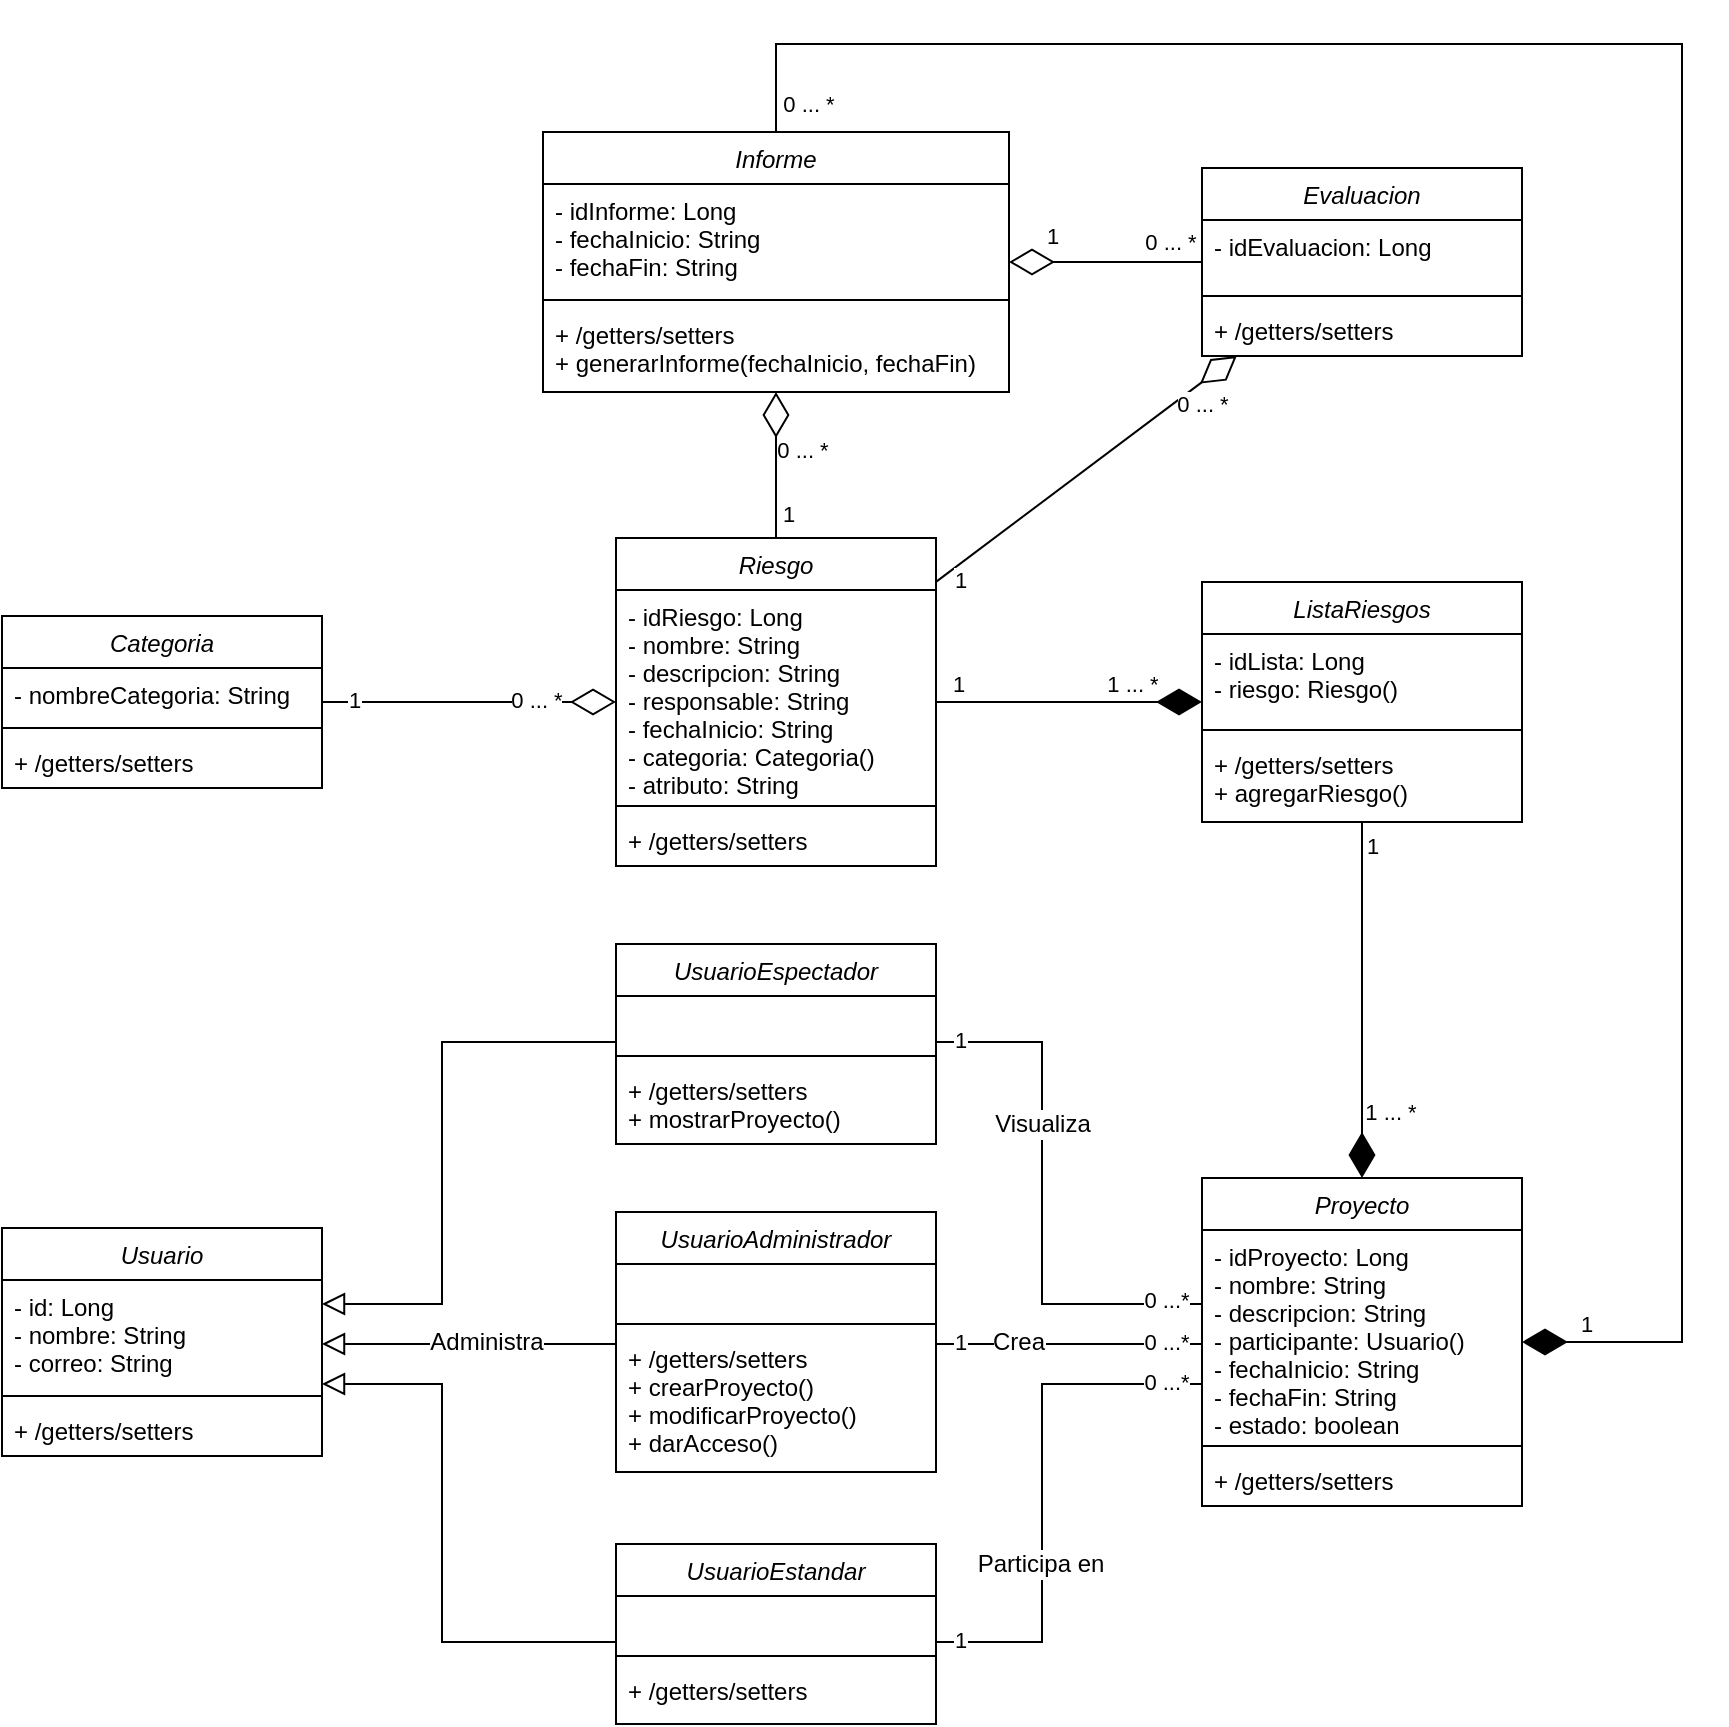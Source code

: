 <mxfile version="24.7.16">
  <diagram id="C5RBs43oDa-KdzZeNtuy" name="Page-1">
    <mxGraphModel dx="1457" dy="847" grid="1" gridSize="10" guides="1" tooltips="1" connect="1" arrows="1" fold="1" page="1" pageScale="1" pageWidth="827" pageHeight="1169" math="0" shadow="0">
      <root>
        <mxCell id="WIyWlLk6GJQsqaUBKTNV-0" />
        <mxCell id="WIyWlLk6GJQsqaUBKTNV-1" parent="WIyWlLk6GJQsqaUBKTNV-0" />
        <mxCell id="AexJaZ2pixQEeQAk4NjD-65" style="edgeStyle=orthogonalEdgeStyle;rounded=0;orthogonalLoop=1;jettySize=auto;html=1;endArrow=diamondThin;endFill=0;endSize=20;" edge="1" parent="WIyWlLk6GJQsqaUBKTNV-1" source="zkfFHV4jXpPFQw0GAbJ--0" target="AexJaZ2pixQEeQAk4NjD-54">
          <mxGeometry relative="1" as="geometry" />
        </mxCell>
        <mxCell id="AexJaZ2pixQEeQAk4NjD-106" value="1" style="edgeLabel;html=1;align=center;verticalAlign=middle;resizable=0;points=[];" vertex="1" connectable="0" parent="AexJaZ2pixQEeQAk4NjD-65">
          <mxGeometry x="-0.649" relative="1" as="geometry">
            <mxPoint x="6" y="1" as="offset" />
          </mxGeometry>
        </mxCell>
        <mxCell id="AexJaZ2pixQEeQAk4NjD-107" value="0 ... *" style="edgeLabel;html=1;align=center;verticalAlign=middle;resizable=0;points=[];" vertex="1" connectable="0" parent="AexJaZ2pixQEeQAk4NjD-65">
          <mxGeometry x="0.199" y="1" relative="1" as="geometry">
            <mxPoint x="14" as="offset" />
          </mxGeometry>
        </mxCell>
        <mxCell id="AexJaZ2pixQEeQAk4NjD-76" style="edgeStyle=orthogonalEdgeStyle;rounded=0;orthogonalLoop=1;jettySize=auto;html=1;endArrow=diamondThin;endFill=1;endSize=20;" edge="1" parent="WIyWlLk6GJQsqaUBKTNV-1" source="zkfFHV4jXpPFQw0GAbJ--0" target="AexJaZ2pixQEeQAk4NjD-48">
          <mxGeometry relative="1" as="geometry" />
        </mxCell>
        <mxCell id="AexJaZ2pixQEeQAk4NjD-110" value="1" style="edgeLabel;html=1;align=center;verticalAlign=middle;resizable=0;points=[];" vertex="1" connectable="0" parent="AexJaZ2pixQEeQAk4NjD-76">
          <mxGeometry x="-0.832" relative="1" as="geometry">
            <mxPoint y="-9" as="offset" />
          </mxGeometry>
        </mxCell>
        <mxCell id="AexJaZ2pixQEeQAk4NjD-111" value="1 ... *" style="edgeLabel;html=1;align=center;verticalAlign=middle;resizable=0;points=[];" vertex="1" connectable="0" parent="AexJaZ2pixQEeQAk4NjD-76">
          <mxGeometry x="0.439" y="1" relative="1" as="geometry">
            <mxPoint x="2" y="-8" as="offset" />
          </mxGeometry>
        </mxCell>
        <mxCell id="AexJaZ2pixQEeQAk4NjD-80" style="rounded=0;orthogonalLoop=1;jettySize=auto;html=1;endArrow=diamondThin;endFill=0;endSize=20;" edge="1" parent="WIyWlLk6GJQsqaUBKTNV-1" source="zkfFHV4jXpPFQw0GAbJ--0" target="AexJaZ2pixQEeQAk4NjD-0">
          <mxGeometry relative="1" as="geometry" />
        </mxCell>
        <mxCell id="AexJaZ2pixQEeQAk4NjD-108" value="1" style="edgeLabel;html=1;align=center;verticalAlign=middle;resizable=0;points=[];" vertex="1" connectable="0" parent="AexJaZ2pixQEeQAk4NjD-80">
          <mxGeometry x="-0.853" y="-1" relative="1" as="geometry">
            <mxPoint y="6" as="offset" />
          </mxGeometry>
        </mxCell>
        <mxCell id="AexJaZ2pixQEeQAk4NjD-109" value="0 ... *" style="edgeLabel;html=1;align=center;verticalAlign=middle;resizable=0;points=[];" vertex="1" connectable="0" parent="AexJaZ2pixQEeQAk4NjD-80">
          <mxGeometry x="0.641" y="-1" relative="1" as="geometry">
            <mxPoint x="9" y="3" as="offset" />
          </mxGeometry>
        </mxCell>
        <mxCell id="zkfFHV4jXpPFQw0GAbJ--0" value="Riesgo" style="swimlane;fontStyle=2;align=center;verticalAlign=top;childLayout=stackLayout;horizontal=1;startSize=26;horizontalStack=0;resizeParent=1;resizeLast=0;collapsible=1;marginBottom=0;rounded=0;shadow=0;strokeWidth=1;" parent="WIyWlLk6GJQsqaUBKTNV-1" vertex="1">
          <mxGeometry x="347" y="467" width="160" height="164" as="geometry">
            <mxRectangle x="230" y="140" width="160" height="26" as="alternateBounds" />
          </mxGeometry>
        </mxCell>
        <mxCell id="zkfFHV4jXpPFQw0GAbJ--1" value="- idRiesgo: Long&#xa;- nombre: String&#xa;- descripcion: String&#xa;- responsable: String&#xa;- fechaInicio: String&#xa;- categoria: Categoria()&#xa;- atributo: String" style="text;align=left;verticalAlign=top;spacingLeft=4;spacingRight=4;overflow=hidden;rotatable=0;points=[[0,0.5],[1,0.5]];portConstraint=eastwest;" parent="zkfFHV4jXpPFQw0GAbJ--0" vertex="1">
          <mxGeometry y="26" width="160" height="104" as="geometry" />
        </mxCell>
        <mxCell id="zkfFHV4jXpPFQw0GAbJ--4" value="" style="line;html=1;strokeWidth=1;align=left;verticalAlign=middle;spacingTop=-1;spacingLeft=3;spacingRight=3;rotatable=0;labelPosition=right;points=[];portConstraint=eastwest;" parent="zkfFHV4jXpPFQw0GAbJ--0" vertex="1">
          <mxGeometry y="130" width="160" height="8" as="geometry" />
        </mxCell>
        <mxCell id="zkfFHV4jXpPFQw0GAbJ--5" value="+ /getters/setters" style="text;align=left;verticalAlign=top;spacingLeft=4;spacingRight=4;overflow=hidden;rotatable=0;points=[[0,0.5],[1,0.5]];portConstraint=eastwest;" parent="zkfFHV4jXpPFQw0GAbJ--0" vertex="1">
          <mxGeometry y="138" width="160" height="26" as="geometry" />
        </mxCell>
        <mxCell id="AexJaZ2pixQEeQAk4NjD-81" style="edgeStyle=orthogonalEdgeStyle;rounded=0;orthogonalLoop=1;jettySize=auto;html=1;endArrow=diamondThin;endFill=0;endSize=20;" edge="1" parent="WIyWlLk6GJQsqaUBKTNV-1" source="AexJaZ2pixQEeQAk4NjD-0" target="AexJaZ2pixQEeQAk4NjD-54">
          <mxGeometry relative="1" as="geometry" />
        </mxCell>
        <mxCell id="AexJaZ2pixQEeQAk4NjD-114" value="1" style="edgeLabel;html=1;align=center;verticalAlign=middle;resizable=0;points=[];" vertex="1" connectable="0" parent="AexJaZ2pixQEeQAk4NjD-81">
          <mxGeometry x="0.4" relative="1" as="geometry">
            <mxPoint x="-8" y="-13" as="offset" />
          </mxGeometry>
        </mxCell>
        <mxCell id="AexJaZ2pixQEeQAk4NjD-115" value="0 ... *" style="edgeLabel;html=1;align=center;verticalAlign=middle;resizable=0;points=[];" vertex="1" connectable="0" parent="AexJaZ2pixQEeQAk4NjD-81">
          <mxGeometry x="-0.784" y="2" relative="1" as="geometry">
            <mxPoint x="-6" y="-12" as="offset" />
          </mxGeometry>
        </mxCell>
        <mxCell id="AexJaZ2pixQEeQAk4NjD-0" value="Evaluacion" style="swimlane;fontStyle=2;align=center;verticalAlign=top;childLayout=stackLayout;horizontal=1;startSize=26;horizontalStack=0;resizeParent=1;resizeLast=0;collapsible=1;marginBottom=0;rounded=0;shadow=0;strokeWidth=1;" vertex="1" parent="WIyWlLk6GJQsqaUBKTNV-1">
          <mxGeometry x="640" y="282" width="160" height="94" as="geometry">
            <mxRectangle x="230" y="140" width="160" height="26" as="alternateBounds" />
          </mxGeometry>
        </mxCell>
        <mxCell id="AexJaZ2pixQEeQAk4NjD-1" value="- idEvaluacion: Long" style="text;align=left;verticalAlign=top;spacingLeft=4;spacingRight=4;overflow=hidden;rotatable=0;points=[[0,0.5],[1,0.5]];portConstraint=eastwest;" vertex="1" parent="AexJaZ2pixQEeQAk4NjD-0">
          <mxGeometry y="26" width="160" height="34" as="geometry" />
        </mxCell>
        <mxCell id="AexJaZ2pixQEeQAk4NjD-4" value="" style="line;html=1;strokeWidth=1;align=left;verticalAlign=middle;spacingTop=-1;spacingLeft=3;spacingRight=3;rotatable=0;labelPosition=right;points=[];portConstraint=eastwest;" vertex="1" parent="AexJaZ2pixQEeQAk4NjD-0">
          <mxGeometry y="60" width="160" height="8" as="geometry" />
        </mxCell>
        <mxCell id="AexJaZ2pixQEeQAk4NjD-5" value="+ /getters/setters" style="text;align=left;verticalAlign=top;spacingLeft=4;spacingRight=4;overflow=hidden;rotatable=0;points=[[0,0.5],[1,0.5]];portConstraint=eastwest;" vertex="1" parent="AexJaZ2pixQEeQAk4NjD-0">
          <mxGeometry y="68" width="160" height="26" as="geometry" />
        </mxCell>
        <mxCell id="AexJaZ2pixQEeQAk4NjD-73" style="edgeStyle=orthogonalEdgeStyle;rounded=0;orthogonalLoop=1;jettySize=auto;html=1;endArrow=diamondThin;endFill=0;endSize=20;" edge="1" parent="WIyWlLk6GJQsqaUBKTNV-1" source="AexJaZ2pixQEeQAk4NjD-6" target="zkfFHV4jXpPFQw0GAbJ--0">
          <mxGeometry relative="1" as="geometry" />
        </mxCell>
        <mxCell id="AexJaZ2pixQEeQAk4NjD-104" value="1" style="edgeLabel;html=1;align=center;verticalAlign=middle;resizable=0;points=[];" vertex="1" connectable="0" parent="AexJaZ2pixQEeQAk4NjD-73">
          <mxGeometry x="-0.784" y="1" relative="1" as="geometry">
            <mxPoint as="offset" />
          </mxGeometry>
        </mxCell>
        <mxCell id="AexJaZ2pixQEeQAk4NjD-105" value="0 ... *" style="edgeLabel;html=1;align=center;verticalAlign=middle;resizable=0;points=[];" vertex="1" connectable="0" parent="AexJaZ2pixQEeQAk4NjD-73">
          <mxGeometry x="0.522" relative="1" as="geometry">
            <mxPoint x="-5" y="-1" as="offset" />
          </mxGeometry>
        </mxCell>
        <mxCell id="AexJaZ2pixQEeQAk4NjD-6" value="Categoria" style="swimlane;fontStyle=2;align=center;verticalAlign=top;childLayout=stackLayout;horizontal=1;startSize=26;horizontalStack=0;resizeParent=1;resizeLast=0;collapsible=1;marginBottom=0;rounded=0;shadow=0;strokeWidth=1;" vertex="1" parent="WIyWlLk6GJQsqaUBKTNV-1">
          <mxGeometry x="40" y="506" width="160" height="86" as="geometry">
            <mxRectangle x="230" y="140" width="160" height="26" as="alternateBounds" />
          </mxGeometry>
        </mxCell>
        <mxCell id="AexJaZ2pixQEeQAk4NjD-7" value="- nombreCategoria: String" style="text;align=left;verticalAlign=top;spacingLeft=4;spacingRight=4;overflow=hidden;rotatable=0;points=[[0,0.5],[1,0.5]];portConstraint=eastwest;" vertex="1" parent="AexJaZ2pixQEeQAk4NjD-6">
          <mxGeometry y="26" width="160" height="26" as="geometry" />
        </mxCell>
        <mxCell id="AexJaZ2pixQEeQAk4NjD-10" value="" style="line;html=1;strokeWidth=1;align=left;verticalAlign=middle;spacingTop=-1;spacingLeft=3;spacingRight=3;rotatable=0;labelPosition=right;points=[];portConstraint=eastwest;" vertex="1" parent="AexJaZ2pixQEeQAk4NjD-6">
          <mxGeometry y="52" width="160" height="8" as="geometry" />
        </mxCell>
        <mxCell id="AexJaZ2pixQEeQAk4NjD-11" value="+ /getters/setters" style="text;align=left;verticalAlign=top;spacingLeft=4;spacingRight=4;overflow=hidden;rotatable=0;points=[[0,0.5],[1,0.5]];portConstraint=eastwest;" vertex="1" parent="AexJaZ2pixQEeQAk4NjD-6">
          <mxGeometry y="60" width="160" height="26" as="geometry" />
        </mxCell>
        <mxCell id="AexJaZ2pixQEeQAk4NjD-85" style="edgeStyle=orthogonalEdgeStyle;rounded=0;orthogonalLoop=1;jettySize=auto;html=1;endArrow=block;endFill=0;endSize=9;" edge="1" parent="WIyWlLk6GJQsqaUBKTNV-1" source="AexJaZ2pixQEeQAk4NjD-18">
          <mxGeometry relative="1" as="geometry">
            <mxPoint x="200" y="890" as="targetPoint" />
            <Array as="points">
              <mxPoint x="260" y="1019" />
              <mxPoint x="260" y="890" />
            </Array>
          </mxGeometry>
        </mxCell>
        <mxCell id="AexJaZ2pixQEeQAk4NjD-88" style="edgeStyle=orthogonalEdgeStyle;rounded=0;orthogonalLoop=1;jettySize=auto;html=1;endArrow=none;endFill=0;" edge="1" parent="WIyWlLk6GJQsqaUBKTNV-1" source="AexJaZ2pixQEeQAk4NjD-18" target="AexJaZ2pixQEeQAk4NjD-42">
          <mxGeometry relative="1" as="geometry">
            <Array as="points">
              <mxPoint x="560" y="1019" />
              <mxPoint x="560" y="890" />
            </Array>
          </mxGeometry>
        </mxCell>
        <mxCell id="AexJaZ2pixQEeQAk4NjD-90" value="&lt;font style=&quot;font-size: 12px;&quot;&gt;Participa en&lt;/font&gt;" style="edgeLabel;html=1;align=center;verticalAlign=middle;resizable=0;points=[];" vertex="1" connectable="0" parent="AexJaZ2pixQEeQAk4NjD-88">
          <mxGeometry x="-0.35" y="1" relative="1" as="geometry">
            <mxPoint y="-7" as="offset" />
          </mxGeometry>
        </mxCell>
        <mxCell id="AexJaZ2pixQEeQAk4NjD-98" value="1" style="edgeLabel;html=1;align=center;verticalAlign=middle;resizable=0;points=[];" vertex="1" connectable="0" parent="AexJaZ2pixQEeQAk4NjD-88">
          <mxGeometry x="-0.913" y="1" relative="1" as="geometry">
            <mxPoint as="offset" />
          </mxGeometry>
        </mxCell>
        <mxCell id="AexJaZ2pixQEeQAk4NjD-99" value="0 ...*" style="edgeLabel;html=1;align=center;verticalAlign=middle;resizable=0;points=[];" vertex="1" connectable="0" parent="AexJaZ2pixQEeQAk4NjD-88">
          <mxGeometry x="0.898" y="-1" relative="1" as="geometry">
            <mxPoint x="-5" y="-2" as="offset" />
          </mxGeometry>
        </mxCell>
        <mxCell id="AexJaZ2pixQEeQAk4NjD-18" value="UsuarioEstandar" style="swimlane;fontStyle=2;align=center;verticalAlign=top;childLayout=stackLayout;horizontal=1;startSize=26;horizontalStack=0;resizeParent=1;resizeLast=0;collapsible=1;marginBottom=0;rounded=0;shadow=0;strokeWidth=1;" vertex="1" parent="WIyWlLk6GJQsqaUBKTNV-1">
          <mxGeometry x="347" y="970" width="160" height="90" as="geometry">
            <mxRectangle x="230" y="140" width="160" height="26" as="alternateBounds" />
          </mxGeometry>
        </mxCell>
        <mxCell id="AexJaZ2pixQEeQAk4NjD-19" value=" " style="text;align=left;verticalAlign=top;spacingLeft=4;spacingRight=4;overflow=hidden;rotatable=0;points=[[0,0.5],[1,0.5]];portConstraint=eastwest;" vertex="1" parent="AexJaZ2pixQEeQAk4NjD-18">
          <mxGeometry y="26" width="160" height="26" as="geometry" />
        </mxCell>
        <mxCell id="AexJaZ2pixQEeQAk4NjD-22" value="" style="line;html=1;strokeWidth=1;align=left;verticalAlign=middle;spacingTop=-1;spacingLeft=3;spacingRight=3;rotatable=0;labelPosition=right;points=[];portConstraint=eastwest;" vertex="1" parent="AexJaZ2pixQEeQAk4NjD-18">
          <mxGeometry y="52" width="160" height="8" as="geometry" />
        </mxCell>
        <mxCell id="AexJaZ2pixQEeQAk4NjD-23" value="+ /getters/setters" style="text;align=left;verticalAlign=top;spacingLeft=4;spacingRight=4;overflow=hidden;rotatable=0;points=[[0,0.5],[1,0.5]];portConstraint=eastwest;" vertex="1" parent="AexJaZ2pixQEeQAk4NjD-18">
          <mxGeometry y="60" width="160" height="26" as="geometry" />
        </mxCell>
        <mxCell id="AexJaZ2pixQEeQAk4NjD-84" style="edgeStyle=orthogonalEdgeStyle;rounded=0;orthogonalLoop=1;jettySize=auto;html=1;endArrow=block;endFill=0;endSize=9;" edge="1" parent="WIyWlLk6GJQsqaUBKTNV-1" source="AexJaZ2pixQEeQAk4NjD-24">
          <mxGeometry relative="1" as="geometry">
            <mxPoint x="200" y="870" as="targetPoint" />
            <Array as="points">
              <mxPoint x="300" y="870" />
              <mxPoint x="300" y="870" />
            </Array>
          </mxGeometry>
        </mxCell>
        <mxCell id="AexJaZ2pixQEeQAk4NjD-93" value="&lt;font style=&quot;font-size: 12px;&quot;&gt;Administra&lt;/font&gt;" style="edgeLabel;html=1;align=center;verticalAlign=middle;resizable=0;points=[];" vertex="1" connectable="0" parent="AexJaZ2pixQEeQAk4NjD-84">
          <mxGeometry x="-0.118" y="3" relative="1" as="geometry">
            <mxPoint y="-4" as="offset" />
          </mxGeometry>
        </mxCell>
        <mxCell id="AexJaZ2pixQEeQAk4NjD-24" value="UsuarioAdministrador" style="swimlane;fontStyle=2;align=center;verticalAlign=top;childLayout=stackLayout;horizontal=1;startSize=26;horizontalStack=0;resizeParent=1;resizeLast=0;collapsible=1;marginBottom=0;rounded=0;shadow=0;strokeWidth=1;" vertex="1" parent="WIyWlLk6GJQsqaUBKTNV-1">
          <mxGeometry x="347" y="804" width="160" height="130" as="geometry">
            <mxRectangle x="230" y="140" width="160" height="26" as="alternateBounds" />
          </mxGeometry>
        </mxCell>
        <mxCell id="AexJaZ2pixQEeQAk4NjD-25" value=" " style="text;align=left;verticalAlign=top;spacingLeft=4;spacingRight=4;overflow=hidden;rotatable=0;points=[[0,0.5],[1,0.5]];portConstraint=eastwest;" vertex="1" parent="AexJaZ2pixQEeQAk4NjD-24">
          <mxGeometry y="26" width="160" height="26" as="geometry" />
        </mxCell>
        <mxCell id="AexJaZ2pixQEeQAk4NjD-28" value="" style="line;html=1;strokeWidth=1;align=left;verticalAlign=middle;spacingTop=-1;spacingLeft=3;spacingRight=3;rotatable=0;labelPosition=right;points=[];portConstraint=eastwest;" vertex="1" parent="AexJaZ2pixQEeQAk4NjD-24">
          <mxGeometry y="52" width="160" height="8" as="geometry" />
        </mxCell>
        <mxCell id="AexJaZ2pixQEeQAk4NjD-29" value="+ /getters/setters&#xa;+ crearProyecto()&#xa;+ modificarProyecto()&#xa;+ darAcceso()" style="text;align=left;verticalAlign=top;spacingLeft=4;spacingRight=4;overflow=hidden;rotatable=0;points=[[0,0.5],[1,0.5]];portConstraint=eastwest;" vertex="1" parent="AexJaZ2pixQEeQAk4NjD-24">
          <mxGeometry y="60" width="160" height="60" as="geometry" />
        </mxCell>
        <mxCell id="AexJaZ2pixQEeQAk4NjD-83" style="edgeStyle=orthogonalEdgeStyle;rounded=0;orthogonalLoop=1;jettySize=auto;html=1;endArrow=block;endFill=0;endSize=9;" edge="1" parent="WIyWlLk6GJQsqaUBKTNV-1" source="AexJaZ2pixQEeQAk4NjD-30">
          <mxGeometry relative="1" as="geometry">
            <mxPoint x="200" y="850" as="targetPoint" />
            <Array as="points">
              <mxPoint x="260" y="719" />
              <mxPoint x="260" y="850" />
            </Array>
          </mxGeometry>
        </mxCell>
        <mxCell id="AexJaZ2pixQEeQAk4NjD-86" style="edgeStyle=orthogonalEdgeStyle;rounded=0;orthogonalLoop=1;jettySize=auto;html=1;endArrow=none;endFill=0;" edge="1" parent="WIyWlLk6GJQsqaUBKTNV-1" source="AexJaZ2pixQEeQAk4NjD-30" target="AexJaZ2pixQEeQAk4NjD-42">
          <mxGeometry relative="1" as="geometry">
            <Array as="points">
              <mxPoint x="560" y="719" />
              <mxPoint x="560" y="850" />
            </Array>
          </mxGeometry>
        </mxCell>
        <mxCell id="AexJaZ2pixQEeQAk4NjD-91" value="&lt;font style=&quot;font-size: 12px;&quot;&gt;Visualiza&lt;/font&gt;" style="edgeLabel;html=1;align=center;verticalAlign=middle;resizable=0;points=[];" vertex="1" connectable="0" parent="AexJaZ2pixQEeQAk4NjD-86">
          <mxGeometry x="-0.251" y="3" relative="1" as="geometry">
            <mxPoint x="-3" y="-5" as="offset" />
          </mxGeometry>
        </mxCell>
        <mxCell id="AexJaZ2pixQEeQAk4NjD-30" value="UsuarioEspectador" style="swimlane;fontStyle=2;align=center;verticalAlign=top;childLayout=stackLayout;horizontal=1;startSize=26;horizontalStack=0;resizeParent=1;resizeLast=0;collapsible=1;marginBottom=0;rounded=0;shadow=0;strokeWidth=1;" vertex="1" parent="WIyWlLk6GJQsqaUBKTNV-1">
          <mxGeometry x="347" y="670" width="160" height="100" as="geometry">
            <mxRectangle x="230" y="140" width="160" height="26" as="alternateBounds" />
          </mxGeometry>
        </mxCell>
        <mxCell id="AexJaZ2pixQEeQAk4NjD-31" value=" " style="text;align=left;verticalAlign=top;spacingLeft=4;spacingRight=4;overflow=hidden;rotatable=0;points=[[0,0.5],[1,0.5]];portConstraint=eastwest;" vertex="1" parent="AexJaZ2pixQEeQAk4NjD-30">
          <mxGeometry y="26" width="160" height="26" as="geometry" />
        </mxCell>
        <mxCell id="AexJaZ2pixQEeQAk4NjD-34" value="" style="line;html=1;strokeWidth=1;align=left;verticalAlign=middle;spacingTop=-1;spacingLeft=3;spacingRight=3;rotatable=0;labelPosition=right;points=[];portConstraint=eastwest;" vertex="1" parent="AexJaZ2pixQEeQAk4NjD-30">
          <mxGeometry y="52" width="160" height="8" as="geometry" />
        </mxCell>
        <mxCell id="AexJaZ2pixQEeQAk4NjD-35" value="+ /getters/setters&#xa;+ mostrarProyecto()&#xa;" style="text;align=left;verticalAlign=top;spacingLeft=4;spacingRight=4;overflow=hidden;rotatable=0;points=[[0,0.5],[1,0.5]];portConstraint=eastwest;" vertex="1" parent="AexJaZ2pixQEeQAk4NjD-30">
          <mxGeometry y="60" width="160" height="40" as="geometry" />
        </mxCell>
        <mxCell id="AexJaZ2pixQEeQAk4NjD-42" value="Proyecto" style="swimlane;fontStyle=2;align=center;verticalAlign=top;childLayout=stackLayout;horizontal=1;startSize=26;horizontalStack=0;resizeParent=1;resizeLast=0;collapsible=1;marginBottom=0;rounded=0;shadow=0;strokeWidth=1;" vertex="1" parent="WIyWlLk6GJQsqaUBKTNV-1">
          <mxGeometry x="640" y="787" width="160" height="164" as="geometry">
            <mxRectangle x="230" y="140" width="160" height="26" as="alternateBounds" />
          </mxGeometry>
        </mxCell>
        <mxCell id="AexJaZ2pixQEeQAk4NjD-43" value="- idProyecto: Long&#xa;- nombre: String&#xa;- descripcion: String&#xa;- participante: Usuario()&#xa;- fechaInicio: String&#xa;- fechaFin: String&#xa;- estado: boolean&#xa;" style="text;align=left;verticalAlign=top;spacingLeft=4;spacingRight=4;overflow=hidden;rotatable=0;points=[[0,0.5],[1,0.5]];portConstraint=eastwest;" vertex="1" parent="AexJaZ2pixQEeQAk4NjD-42">
          <mxGeometry y="26" width="160" height="104" as="geometry" />
        </mxCell>
        <mxCell id="AexJaZ2pixQEeQAk4NjD-46" value="" style="line;html=1;strokeWidth=1;align=left;verticalAlign=middle;spacingTop=-1;spacingLeft=3;spacingRight=3;rotatable=0;labelPosition=right;points=[];portConstraint=eastwest;" vertex="1" parent="AexJaZ2pixQEeQAk4NjD-42">
          <mxGeometry y="130" width="160" height="8" as="geometry" />
        </mxCell>
        <mxCell id="AexJaZ2pixQEeQAk4NjD-47" value="+ /getters/setters" style="text;align=left;verticalAlign=top;spacingLeft=4;spacingRight=4;overflow=hidden;rotatable=0;points=[[0,0.5],[1,0.5]];portConstraint=eastwest;" vertex="1" parent="AexJaZ2pixQEeQAk4NjD-42">
          <mxGeometry y="138" width="160" height="26" as="geometry" />
        </mxCell>
        <mxCell id="AexJaZ2pixQEeQAk4NjD-77" style="edgeStyle=orthogonalEdgeStyle;rounded=0;orthogonalLoop=1;jettySize=auto;html=1;endArrow=diamondThin;endFill=1;endSize=20;" edge="1" parent="WIyWlLk6GJQsqaUBKTNV-1" source="AexJaZ2pixQEeQAk4NjD-48" target="AexJaZ2pixQEeQAk4NjD-42">
          <mxGeometry relative="1" as="geometry" />
        </mxCell>
        <mxCell id="AexJaZ2pixQEeQAk4NjD-112" value="1" style="edgeLabel;html=1;align=center;verticalAlign=middle;resizable=0;points=[];" vertex="1" connectable="0" parent="AexJaZ2pixQEeQAk4NjD-77">
          <mxGeometry x="-0.925" y="1" relative="1" as="geometry">
            <mxPoint x="4" y="5" as="offset" />
          </mxGeometry>
        </mxCell>
        <mxCell id="AexJaZ2pixQEeQAk4NjD-113" value="1 ... *" style="edgeLabel;html=1;align=center;verticalAlign=middle;resizable=0;points=[];" vertex="1" connectable="0" parent="AexJaZ2pixQEeQAk4NjD-77">
          <mxGeometry x="0.629" y="-1" relative="1" as="geometry">
            <mxPoint x="15" as="offset" />
          </mxGeometry>
        </mxCell>
        <mxCell id="AexJaZ2pixQEeQAk4NjD-48" value="ListaRiesgos" style="swimlane;fontStyle=2;align=center;verticalAlign=top;childLayout=stackLayout;horizontal=1;startSize=26;horizontalStack=0;resizeParent=1;resizeLast=0;collapsible=1;marginBottom=0;rounded=0;shadow=0;strokeWidth=1;" vertex="1" parent="WIyWlLk6GJQsqaUBKTNV-1">
          <mxGeometry x="640" y="489" width="160" height="120" as="geometry">
            <mxRectangle x="230" y="140" width="160" height="26" as="alternateBounds" />
          </mxGeometry>
        </mxCell>
        <mxCell id="AexJaZ2pixQEeQAk4NjD-49" value="- idLista: Long&#xa;- riesgo: Riesgo()&#xa;" style="text;align=left;verticalAlign=top;spacingLeft=4;spacingRight=4;overflow=hidden;rotatable=0;points=[[0,0.5],[1,0.5]];portConstraint=eastwest;" vertex="1" parent="AexJaZ2pixQEeQAk4NjD-48">
          <mxGeometry y="26" width="160" height="44" as="geometry" />
        </mxCell>
        <mxCell id="AexJaZ2pixQEeQAk4NjD-52" value="" style="line;html=1;strokeWidth=1;align=left;verticalAlign=middle;spacingTop=-1;spacingLeft=3;spacingRight=3;rotatable=0;labelPosition=right;points=[];portConstraint=eastwest;" vertex="1" parent="AexJaZ2pixQEeQAk4NjD-48">
          <mxGeometry y="70" width="160" height="8" as="geometry" />
        </mxCell>
        <mxCell id="AexJaZ2pixQEeQAk4NjD-53" value="+ /getters/setters&#xa;+ agregarRiesgo()&#xa;" style="text;align=left;verticalAlign=top;spacingLeft=4;spacingRight=4;overflow=hidden;rotatable=0;points=[[0,0.5],[1,0.5]];portConstraint=eastwest;" vertex="1" parent="AexJaZ2pixQEeQAk4NjD-48">
          <mxGeometry y="78" width="160" height="42" as="geometry" />
        </mxCell>
        <mxCell id="AexJaZ2pixQEeQAk4NjD-79" style="edgeStyle=orthogonalEdgeStyle;rounded=0;orthogonalLoop=1;jettySize=auto;html=1;endArrow=diamondThin;endFill=1;endSize=20;" edge="1" parent="WIyWlLk6GJQsqaUBKTNV-1" source="AexJaZ2pixQEeQAk4NjD-54" target="AexJaZ2pixQEeQAk4NjD-42">
          <mxGeometry relative="1" as="geometry">
            <Array as="points">
              <mxPoint x="427" y="220" />
              <mxPoint x="880" y="220" />
              <mxPoint x="880" y="869" />
            </Array>
          </mxGeometry>
        </mxCell>
        <mxCell id="AexJaZ2pixQEeQAk4NjD-116" value="1" style="edgeLabel;html=1;align=center;verticalAlign=middle;resizable=0;points=[];" vertex="1" connectable="0" parent="AexJaZ2pixQEeQAk4NjD-79">
          <mxGeometry x="0.948" relative="1" as="geometry">
            <mxPoint y="-9" as="offset" />
          </mxGeometry>
        </mxCell>
        <mxCell id="AexJaZ2pixQEeQAk4NjD-117" value="0 ... *" style="edgeLabel;html=1;align=center;verticalAlign=middle;resizable=0;points=[];" vertex="1" connectable="0" parent="AexJaZ2pixQEeQAk4NjD-79">
          <mxGeometry x="-0.976" relative="1" as="geometry">
            <mxPoint x="16" as="offset" />
          </mxGeometry>
        </mxCell>
        <mxCell id="AexJaZ2pixQEeQAk4NjD-54" value="Informe" style="swimlane;fontStyle=2;align=center;verticalAlign=top;childLayout=stackLayout;horizontal=1;startSize=26;horizontalStack=0;resizeParent=1;resizeLast=0;collapsible=1;marginBottom=0;rounded=0;shadow=0;strokeWidth=1;" vertex="1" parent="WIyWlLk6GJQsqaUBKTNV-1">
          <mxGeometry x="310.5" y="264" width="233" height="130" as="geometry">
            <mxRectangle x="230" y="140" width="160" height="26" as="alternateBounds" />
          </mxGeometry>
        </mxCell>
        <mxCell id="AexJaZ2pixQEeQAk4NjD-55" value="- idInforme: Long&#xa;- fechaInicio: String&#xa;- fechaFin: String" style="text;align=left;verticalAlign=top;spacingLeft=4;spacingRight=4;overflow=hidden;rotatable=0;points=[[0,0.5],[1,0.5]];portConstraint=eastwest;" vertex="1" parent="AexJaZ2pixQEeQAk4NjD-54">
          <mxGeometry y="26" width="233" height="54" as="geometry" />
        </mxCell>
        <mxCell id="AexJaZ2pixQEeQAk4NjD-58" value="" style="line;html=1;strokeWidth=1;align=left;verticalAlign=middle;spacingTop=-1;spacingLeft=3;spacingRight=3;rotatable=0;labelPosition=right;points=[];portConstraint=eastwest;" vertex="1" parent="AexJaZ2pixQEeQAk4NjD-54">
          <mxGeometry y="80" width="233" height="8" as="geometry" />
        </mxCell>
        <mxCell id="AexJaZ2pixQEeQAk4NjD-59" value="+ /getters/setters&#xa;+ generarInforme(fechaInicio, fechaFin)&#xa;" style="text;align=left;verticalAlign=top;spacingLeft=4;spacingRight=4;overflow=hidden;rotatable=0;points=[[0,0.5],[1,0.5]];portConstraint=eastwest;" vertex="1" parent="AexJaZ2pixQEeQAk4NjD-54">
          <mxGeometry y="88" width="233" height="42" as="geometry" />
        </mxCell>
        <mxCell id="AexJaZ2pixQEeQAk4NjD-87" style="edgeStyle=orthogonalEdgeStyle;rounded=0;orthogonalLoop=1;jettySize=auto;html=1;endArrow=none;endFill=0;" edge="1" parent="WIyWlLk6GJQsqaUBKTNV-1" source="AexJaZ2pixQEeQAk4NjD-24" target="AexJaZ2pixQEeQAk4NjD-42">
          <mxGeometry relative="1" as="geometry">
            <Array as="points">
              <mxPoint x="540" y="870" />
              <mxPoint x="540" y="870" />
            </Array>
          </mxGeometry>
        </mxCell>
        <mxCell id="AexJaZ2pixQEeQAk4NjD-92" value="&lt;font style=&quot;font-size: 12px;&quot;&gt;Crea&lt;/font&gt;" style="edgeLabel;html=1;align=center;verticalAlign=middle;resizable=0;points=[];" vertex="1" connectable="0" parent="AexJaZ2pixQEeQAk4NjD-87">
          <mxGeometry x="-0.384" relative="1" as="geometry">
            <mxPoint y="-1" as="offset" />
          </mxGeometry>
        </mxCell>
        <mxCell id="AexJaZ2pixQEeQAk4NjD-94" value="Usuario" style="swimlane;fontStyle=2;align=center;verticalAlign=top;childLayout=stackLayout;horizontal=1;startSize=26;horizontalStack=0;resizeParent=1;resizeLast=0;collapsible=1;marginBottom=0;rounded=0;shadow=0;strokeWidth=1;" vertex="1" parent="WIyWlLk6GJQsqaUBKTNV-1">
          <mxGeometry x="40" y="812" width="160" height="114" as="geometry">
            <mxRectangle x="230" y="140" width="160" height="26" as="alternateBounds" />
          </mxGeometry>
        </mxCell>
        <mxCell id="AexJaZ2pixQEeQAk4NjD-95" value="- id: Long&#xa;- nombre: String&#xa;- correo: String" style="text;align=left;verticalAlign=top;spacingLeft=4;spacingRight=4;overflow=hidden;rotatable=0;points=[[0,0.5],[1,0.5]];portConstraint=eastwest;" vertex="1" parent="AexJaZ2pixQEeQAk4NjD-94">
          <mxGeometry y="26" width="160" height="54" as="geometry" />
        </mxCell>
        <mxCell id="AexJaZ2pixQEeQAk4NjD-96" value="" style="line;html=1;strokeWidth=1;align=left;verticalAlign=middle;spacingTop=-1;spacingLeft=3;spacingRight=3;rotatable=0;labelPosition=right;points=[];portConstraint=eastwest;" vertex="1" parent="AexJaZ2pixQEeQAk4NjD-94">
          <mxGeometry y="80" width="160" height="8" as="geometry" />
        </mxCell>
        <mxCell id="AexJaZ2pixQEeQAk4NjD-97" value="+ /getters/setters" style="text;align=left;verticalAlign=top;spacingLeft=4;spacingRight=4;overflow=hidden;rotatable=0;points=[[0,0.5],[1,0.5]];portConstraint=eastwest;" vertex="1" parent="AexJaZ2pixQEeQAk4NjD-94">
          <mxGeometry y="88" width="160" height="26" as="geometry" />
        </mxCell>
        <mxCell id="AexJaZ2pixQEeQAk4NjD-100" value="1" style="edgeLabel;html=1;align=center;verticalAlign=middle;resizable=0;points=[];" vertex="1" connectable="0" parent="WIyWlLk6GJQsqaUBKTNV-1">
          <mxGeometry x="528.724" y="1043.004" as="geometry">
            <mxPoint x="-10" y="-174" as="offset" />
          </mxGeometry>
        </mxCell>
        <mxCell id="AexJaZ2pixQEeQAk4NjD-101" value="0 ...*" style="edgeLabel;html=1;align=center;verticalAlign=middle;resizable=0;points=[];" vertex="1" connectable="0" parent="WIyWlLk6GJQsqaUBKTNV-1">
          <mxGeometry x="629.931" y="913" as="geometry">
            <mxPoint x="-8" y="-44" as="offset" />
          </mxGeometry>
        </mxCell>
        <mxCell id="AexJaZ2pixQEeQAk4NjD-102" value="0 ...*" style="edgeLabel;html=1;align=center;verticalAlign=middle;resizable=0;points=[];" vertex="1" connectable="0" parent="WIyWlLk6GJQsqaUBKTNV-1">
          <mxGeometry x="621.931" y="848" as="geometry" />
        </mxCell>
        <mxCell id="AexJaZ2pixQEeQAk4NjD-103" value="1" style="edgeLabel;html=1;align=center;verticalAlign=middle;resizable=0;points=[];" vertex="1" connectable="0" parent="WIyWlLk6GJQsqaUBKTNV-1">
          <mxGeometry x="528.724" y="892.004" as="geometry">
            <mxPoint x="-10" y="-174" as="offset" />
          </mxGeometry>
        </mxCell>
      </root>
    </mxGraphModel>
  </diagram>
</mxfile>
